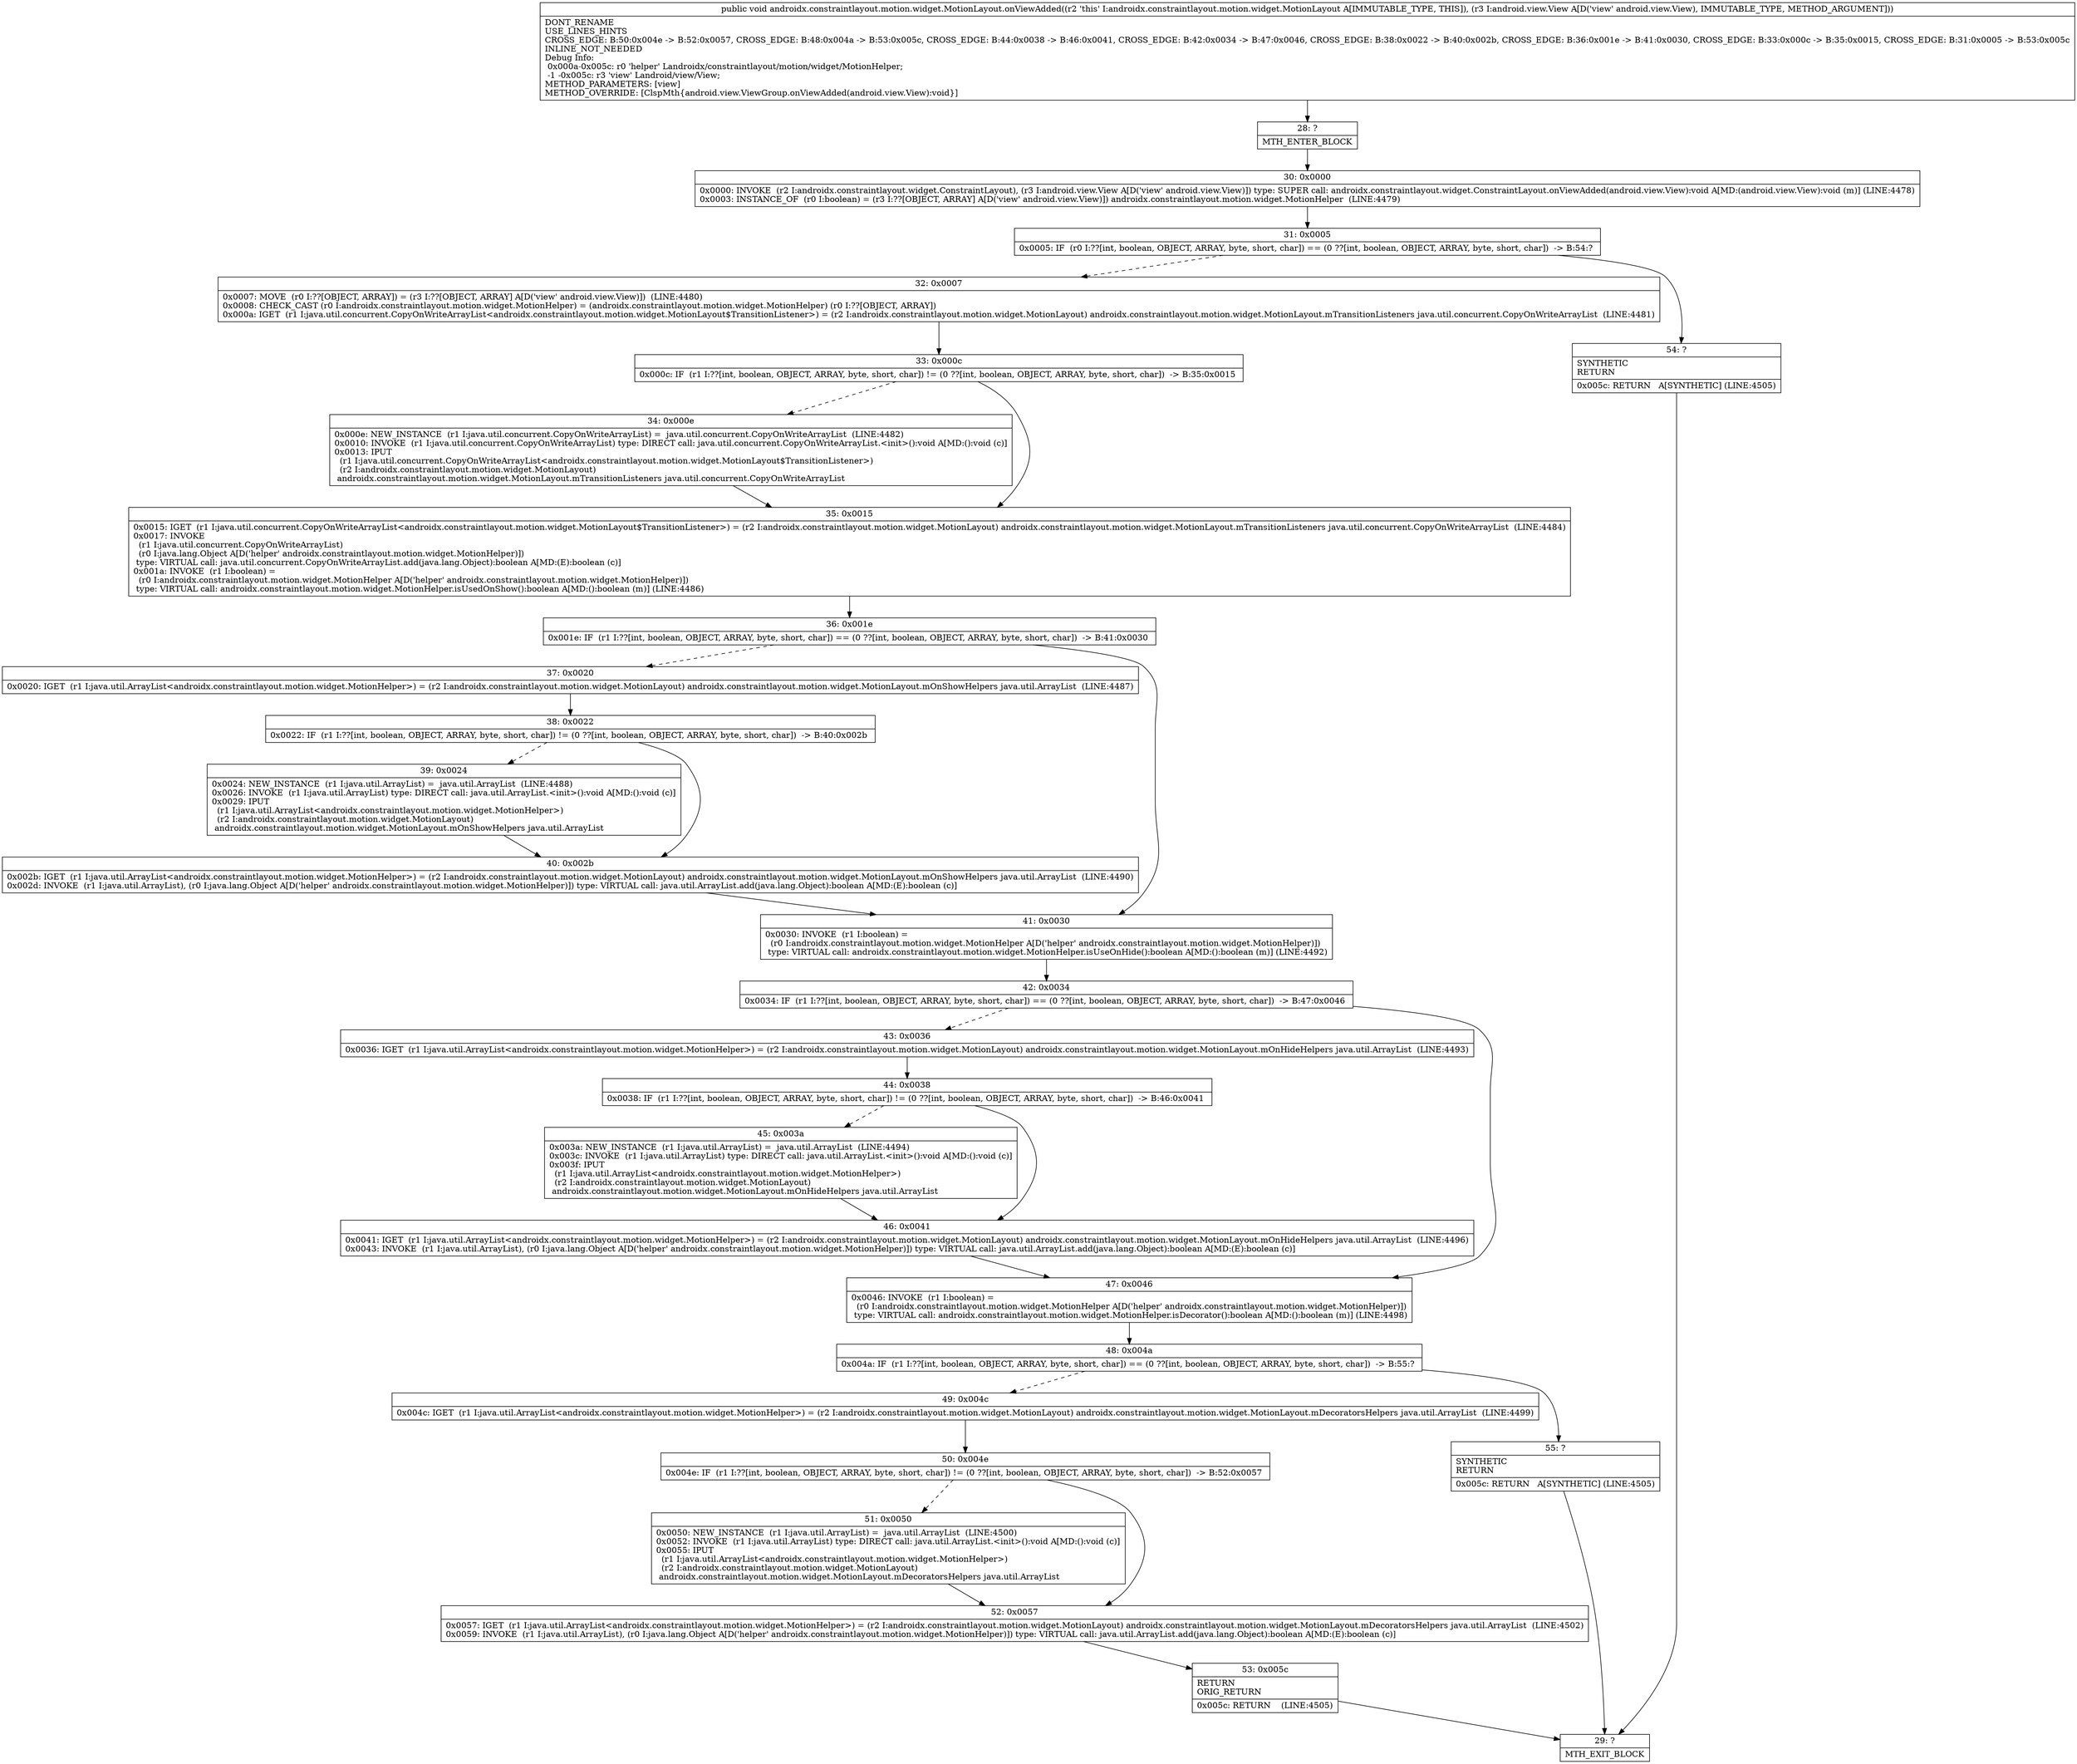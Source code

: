 digraph "CFG forandroidx.constraintlayout.motion.widget.MotionLayout.onViewAdded(Landroid\/view\/View;)V" {
Node_28 [shape=record,label="{28\:\ ?|MTH_ENTER_BLOCK\l}"];
Node_30 [shape=record,label="{30\:\ 0x0000|0x0000: INVOKE  (r2 I:androidx.constraintlayout.widget.ConstraintLayout), (r3 I:android.view.View A[D('view' android.view.View)]) type: SUPER call: androidx.constraintlayout.widget.ConstraintLayout.onViewAdded(android.view.View):void A[MD:(android.view.View):void (m)] (LINE:4478)\l0x0003: INSTANCE_OF  (r0 I:boolean) = (r3 I:??[OBJECT, ARRAY] A[D('view' android.view.View)]) androidx.constraintlayout.motion.widget.MotionHelper  (LINE:4479)\l}"];
Node_31 [shape=record,label="{31\:\ 0x0005|0x0005: IF  (r0 I:??[int, boolean, OBJECT, ARRAY, byte, short, char]) == (0 ??[int, boolean, OBJECT, ARRAY, byte, short, char])  \-\> B:54:? \l}"];
Node_32 [shape=record,label="{32\:\ 0x0007|0x0007: MOVE  (r0 I:??[OBJECT, ARRAY]) = (r3 I:??[OBJECT, ARRAY] A[D('view' android.view.View)])  (LINE:4480)\l0x0008: CHECK_CAST (r0 I:androidx.constraintlayout.motion.widget.MotionHelper) = (androidx.constraintlayout.motion.widget.MotionHelper) (r0 I:??[OBJECT, ARRAY]) \l0x000a: IGET  (r1 I:java.util.concurrent.CopyOnWriteArrayList\<androidx.constraintlayout.motion.widget.MotionLayout$TransitionListener\>) = (r2 I:androidx.constraintlayout.motion.widget.MotionLayout) androidx.constraintlayout.motion.widget.MotionLayout.mTransitionListeners java.util.concurrent.CopyOnWriteArrayList  (LINE:4481)\l}"];
Node_33 [shape=record,label="{33\:\ 0x000c|0x000c: IF  (r1 I:??[int, boolean, OBJECT, ARRAY, byte, short, char]) != (0 ??[int, boolean, OBJECT, ARRAY, byte, short, char])  \-\> B:35:0x0015 \l}"];
Node_34 [shape=record,label="{34\:\ 0x000e|0x000e: NEW_INSTANCE  (r1 I:java.util.concurrent.CopyOnWriteArrayList) =  java.util.concurrent.CopyOnWriteArrayList  (LINE:4482)\l0x0010: INVOKE  (r1 I:java.util.concurrent.CopyOnWriteArrayList) type: DIRECT call: java.util.concurrent.CopyOnWriteArrayList.\<init\>():void A[MD:():void (c)]\l0x0013: IPUT  \l  (r1 I:java.util.concurrent.CopyOnWriteArrayList\<androidx.constraintlayout.motion.widget.MotionLayout$TransitionListener\>)\l  (r2 I:androidx.constraintlayout.motion.widget.MotionLayout)\l androidx.constraintlayout.motion.widget.MotionLayout.mTransitionListeners java.util.concurrent.CopyOnWriteArrayList \l}"];
Node_35 [shape=record,label="{35\:\ 0x0015|0x0015: IGET  (r1 I:java.util.concurrent.CopyOnWriteArrayList\<androidx.constraintlayout.motion.widget.MotionLayout$TransitionListener\>) = (r2 I:androidx.constraintlayout.motion.widget.MotionLayout) androidx.constraintlayout.motion.widget.MotionLayout.mTransitionListeners java.util.concurrent.CopyOnWriteArrayList  (LINE:4484)\l0x0017: INVOKE  \l  (r1 I:java.util.concurrent.CopyOnWriteArrayList)\l  (r0 I:java.lang.Object A[D('helper' androidx.constraintlayout.motion.widget.MotionHelper)])\l type: VIRTUAL call: java.util.concurrent.CopyOnWriteArrayList.add(java.lang.Object):boolean A[MD:(E):boolean (c)]\l0x001a: INVOKE  (r1 I:boolean) = \l  (r0 I:androidx.constraintlayout.motion.widget.MotionHelper A[D('helper' androidx.constraintlayout.motion.widget.MotionHelper)])\l type: VIRTUAL call: androidx.constraintlayout.motion.widget.MotionHelper.isUsedOnShow():boolean A[MD:():boolean (m)] (LINE:4486)\l}"];
Node_36 [shape=record,label="{36\:\ 0x001e|0x001e: IF  (r1 I:??[int, boolean, OBJECT, ARRAY, byte, short, char]) == (0 ??[int, boolean, OBJECT, ARRAY, byte, short, char])  \-\> B:41:0x0030 \l}"];
Node_37 [shape=record,label="{37\:\ 0x0020|0x0020: IGET  (r1 I:java.util.ArrayList\<androidx.constraintlayout.motion.widget.MotionHelper\>) = (r2 I:androidx.constraintlayout.motion.widget.MotionLayout) androidx.constraintlayout.motion.widget.MotionLayout.mOnShowHelpers java.util.ArrayList  (LINE:4487)\l}"];
Node_38 [shape=record,label="{38\:\ 0x0022|0x0022: IF  (r1 I:??[int, boolean, OBJECT, ARRAY, byte, short, char]) != (0 ??[int, boolean, OBJECT, ARRAY, byte, short, char])  \-\> B:40:0x002b \l}"];
Node_39 [shape=record,label="{39\:\ 0x0024|0x0024: NEW_INSTANCE  (r1 I:java.util.ArrayList) =  java.util.ArrayList  (LINE:4488)\l0x0026: INVOKE  (r1 I:java.util.ArrayList) type: DIRECT call: java.util.ArrayList.\<init\>():void A[MD:():void (c)]\l0x0029: IPUT  \l  (r1 I:java.util.ArrayList\<androidx.constraintlayout.motion.widget.MotionHelper\>)\l  (r2 I:androidx.constraintlayout.motion.widget.MotionLayout)\l androidx.constraintlayout.motion.widget.MotionLayout.mOnShowHelpers java.util.ArrayList \l}"];
Node_40 [shape=record,label="{40\:\ 0x002b|0x002b: IGET  (r1 I:java.util.ArrayList\<androidx.constraintlayout.motion.widget.MotionHelper\>) = (r2 I:androidx.constraintlayout.motion.widget.MotionLayout) androidx.constraintlayout.motion.widget.MotionLayout.mOnShowHelpers java.util.ArrayList  (LINE:4490)\l0x002d: INVOKE  (r1 I:java.util.ArrayList), (r0 I:java.lang.Object A[D('helper' androidx.constraintlayout.motion.widget.MotionHelper)]) type: VIRTUAL call: java.util.ArrayList.add(java.lang.Object):boolean A[MD:(E):boolean (c)]\l}"];
Node_41 [shape=record,label="{41\:\ 0x0030|0x0030: INVOKE  (r1 I:boolean) = \l  (r0 I:androidx.constraintlayout.motion.widget.MotionHelper A[D('helper' androidx.constraintlayout.motion.widget.MotionHelper)])\l type: VIRTUAL call: androidx.constraintlayout.motion.widget.MotionHelper.isUseOnHide():boolean A[MD:():boolean (m)] (LINE:4492)\l}"];
Node_42 [shape=record,label="{42\:\ 0x0034|0x0034: IF  (r1 I:??[int, boolean, OBJECT, ARRAY, byte, short, char]) == (0 ??[int, boolean, OBJECT, ARRAY, byte, short, char])  \-\> B:47:0x0046 \l}"];
Node_43 [shape=record,label="{43\:\ 0x0036|0x0036: IGET  (r1 I:java.util.ArrayList\<androidx.constraintlayout.motion.widget.MotionHelper\>) = (r2 I:androidx.constraintlayout.motion.widget.MotionLayout) androidx.constraintlayout.motion.widget.MotionLayout.mOnHideHelpers java.util.ArrayList  (LINE:4493)\l}"];
Node_44 [shape=record,label="{44\:\ 0x0038|0x0038: IF  (r1 I:??[int, boolean, OBJECT, ARRAY, byte, short, char]) != (0 ??[int, boolean, OBJECT, ARRAY, byte, short, char])  \-\> B:46:0x0041 \l}"];
Node_45 [shape=record,label="{45\:\ 0x003a|0x003a: NEW_INSTANCE  (r1 I:java.util.ArrayList) =  java.util.ArrayList  (LINE:4494)\l0x003c: INVOKE  (r1 I:java.util.ArrayList) type: DIRECT call: java.util.ArrayList.\<init\>():void A[MD:():void (c)]\l0x003f: IPUT  \l  (r1 I:java.util.ArrayList\<androidx.constraintlayout.motion.widget.MotionHelper\>)\l  (r2 I:androidx.constraintlayout.motion.widget.MotionLayout)\l androidx.constraintlayout.motion.widget.MotionLayout.mOnHideHelpers java.util.ArrayList \l}"];
Node_46 [shape=record,label="{46\:\ 0x0041|0x0041: IGET  (r1 I:java.util.ArrayList\<androidx.constraintlayout.motion.widget.MotionHelper\>) = (r2 I:androidx.constraintlayout.motion.widget.MotionLayout) androidx.constraintlayout.motion.widget.MotionLayout.mOnHideHelpers java.util.ArrayList  (LINE:4496)\l0x0043: INVOKE  (r1 I:java.util.ArrayList), (r0 I:java.lang.Object A[D('helper' androidx.constraintlayout.motion.widget.MotionHelper)]) type: VIRTUAL call: java.util.ArrayList.add(java.lang.Object):boolean A[MD:(E):boolean (c)]\l}"];
Node_47 [shape=record,label="{47\:\ 0x0046|0x0046: INVOKE  (r1 I:boolean) = \l  (r0 I:androidx.constraintlayout.motion.widget.MotionHelper A[D('helper' androidx.constraintlayout.motion.widget.MotionHelper)])\l type: VIRTUAL call: androidx.constraintlayout.motion.widget.MotionHelper.isDecorator():boolean A[MD:():boolean (m)] (LINE:4498)\l}"];
Node_48 [shape=record,label="{48\:\ 0x004a|0x004a: IF  (r1 I:??[int, boolean, OBJECT, ARRAY, byte, short, char]) == (0 ??[int, boolean, OBJECT, ARRAY, byte, short, char])  \-\> B:55:? \l}"];
Node_49 [shape=record,label="{49\:\ 0x004c|0x004c: IGET  (r1 I:java.util.ArrayList\<androidx.constraintlayout.motion.widget.MotionHelper\>) = (r2 I:androidx.constraintlayout.motion.widget.MotionLayout) androidx.constraintlayout.motion.widget.MotionLayout.mDecoratorsHelpers java.util.ArrayList  (LINE:4499)\l}"];
Node_50 [shape=record,label="{50\:\ 0x004e|0x004e: IF  (r1 I:??[int, boolean, OBJECT, ARRAY, byte, short, char]) != (0 ??[int, boolean, OBJECT, ARRAY, byte, short, char])  \-\> B:52:0x0057 \l}"];
Node_51 [shape=record,label="{51\:\ 0x0050|0x0050: NEW_INSTANCE  (r1 I:java.util.ArrayList) =  java.util.ArrayList  (LINE:4500)\l0x0052: INVOKE  (r1 I:java.util.ArrayList) type: DIRECT call: java.util.ArrayList.\<init\>():void A[MD:():void (c)]\l0x0055: IPUT  \l  (r1 I:java.util.ArrayList\<androidx.constraintlayout.motion.widget.MotionHelper\>)\l  (r2 I:androidx.constraintlayout.motion.widget.MotionLayout)\l androidx.constraintlayout.motion.widget.MotionLayout.mDecoratorsHelpers java.util.ArrayList \l}"];
Node_52 [shape=record,label="{52\:\ 0x0057|0x0057: IGET  (r1 I:java.util.ArrayList\<androidx.constraintlayout.motion.widget.MotionHelper\>) = (r2 I:androidx.constraintlayout.motion.widget.MotionLayout) androidx.constraintlayout.motion.widget.MotionLayout.mDecoratorsHelpers java.util.ArrayList  (LINE:4502)\l0x0059: INVOKE  (r1 I:java.util.ArrayList), (r0 I:java.lang.Object A[D('helper' androidx.constraintlayout.motion.widget.MotionHelper)]) type: VIRTUAL call: java.util.ArrayList.add(java.lang.Object):boolean A[MD:(E):boolean (c)]\l}"];
Node_53 [shape=record,label="{53\:\ 0x005c|RETURN\lORIG_RETURN\l|0x005c: RETURN    (LINE:4505)\l}"];
Node_29 [shape=record,label="{29\:\ ?|MTH_EXIT_BLOCK\l}"];
Node_55 [shape=record,label="{55\:\ ?|SYNTHETIC\lRETURN\l|0x005c: RETURN   A[SYNTHETIC] (LINE:4505)\l}"];
Node_54 [shape=record,label="{54\:\ ?|SYNTHETIC\lRETURN\l|0x005c: RETURN   A[SYNTHETIC] (LINE:4505)\l}"];
MethodNode[shape=record,label="{public void androidx.constraintlayout.motion.widget.MotionLayout.onViewAdded((r2 'this' I:androidx.constraintlayout.motion.widget.MotionLayout A[IMMUTABLE_TYPE, THIS]), (r3 I:android.view.View A[D('view' android.view.View), IMMUTABLE_TYPE, METHOD_ARGUMENT]))  | DONT_RENAME\lUSE_LINES_HINTS\lCROSS_EDGE: B:50:0x004e \-\> B:52:0x0057, CROSS_EDGE: B:48:0x004a \-\> B:53:0x005c, CROSS_EDGE: B:44:0x0038 \-\> B:46:0x0041, CROSS_EDGE: B:42:0x0034 \-\> B:47:0x0046, CROSS_EDGE: B:38:0x0022 \-\> B:40:0x002b, CROSS_EDGE: B:36:0x001e \-\> B:41:0x0030, CROSS_EDGE: B:33:0x000c \-\> B:35:0x0015, CROSS_EDGE: B:31:0x0005 \-\> B:53:0x005c\lINLINE_NOT_NEEDED\lDebug Info:\l  0x000a\-0x005c: r0 'helper' Landroidx\/constraintlayout\/motion\/widget\/MotionHelper;\l  \-1 \-0x005c: r3 'view' Landroid\/view\/View;\lMETHOD_PARAMETERS: [view]\lMETHOD_OVERRIDE: [ClspMth\{android.view.ViewGroup.onViewAdded(android.view.View):void\}]\l}"];
MethodNode -> Node_28;Node_28 -> Node_30;
Node_30 -> Node_31;
Node_31 -> Node_32[style=dashed];
Node_31 -> Node_54;
Node_32 -> Node_33;
Node_33 -> Node_34[style=dashed];
Node_33 -> Node_35;
Node_34 -> Node_35;
Node_35 -> Node_36;
Node_36 -> Node_37[style=dashed];
Node_36 -> Node_41;
Node_37 -> Node_38;
Node_38 -> Node_39[style=dashed];
Node_38 -> Node_40;
Node_39 -> Node_40;
Node_40 -> Node_41;
Node_41 -> Node_42;
Node_42 -> Node_43[style=dashed];
Node_42 -> Node_47;
Node_43 -> Node_44;
Node_44 -> Node_45[style=dashed];
Node_44 -> Node_46;
Node_45 -> Node_46;
Node_46 -> Node_47;
Node_47 -> Node_48;
Node_48 -> Node_49[style=dashed];
Node_48 -> Node_55;
Node_49 -> Node_50;
Node_50 -> Node_51[style=dashed];
Node_50 -> Node_52;
Node_51 -> Node_52;
Node_52 -> Node_53;
Node_53 -> Node_29;
Node_55 -> Node_29;
Node_54 -> Node_29;
}

